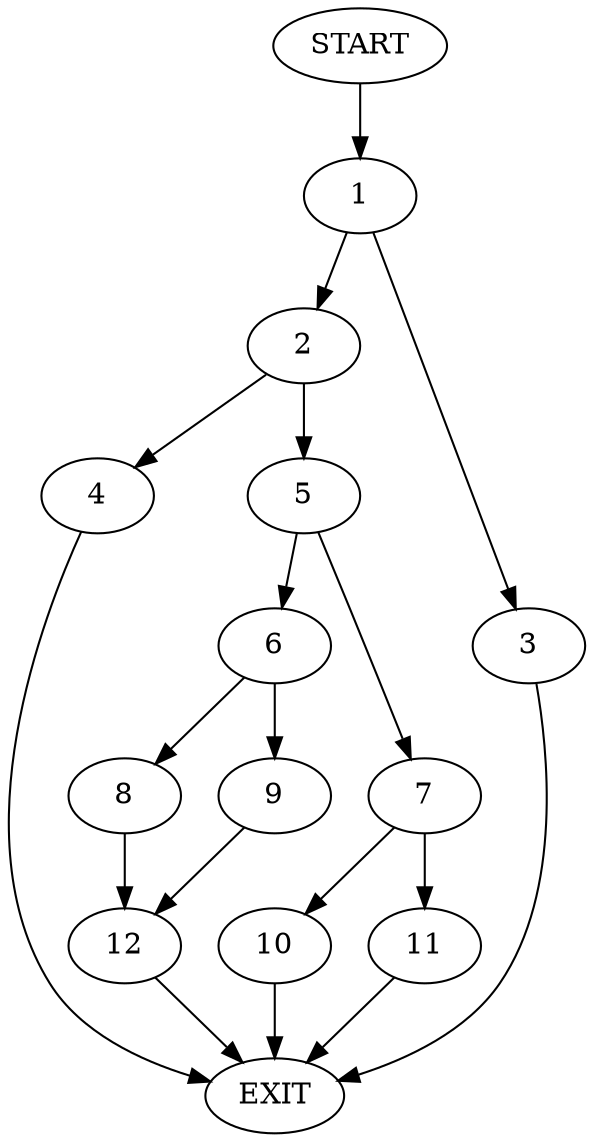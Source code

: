 digraph {
0 [label="START"]
13 [label="EXIT"]
0 -> 1
1 -> 2
1 -> 3
3 -> 13
2 -> 4
2 -> 5
4 -> 13
5 -> 6
5 -> 7
6 -> 8
6 -> 9
7 -> 10
7 -> 11
8 -> 12
9 -> 12
12 -> 13
11 -> 13
10 -> 13
}
